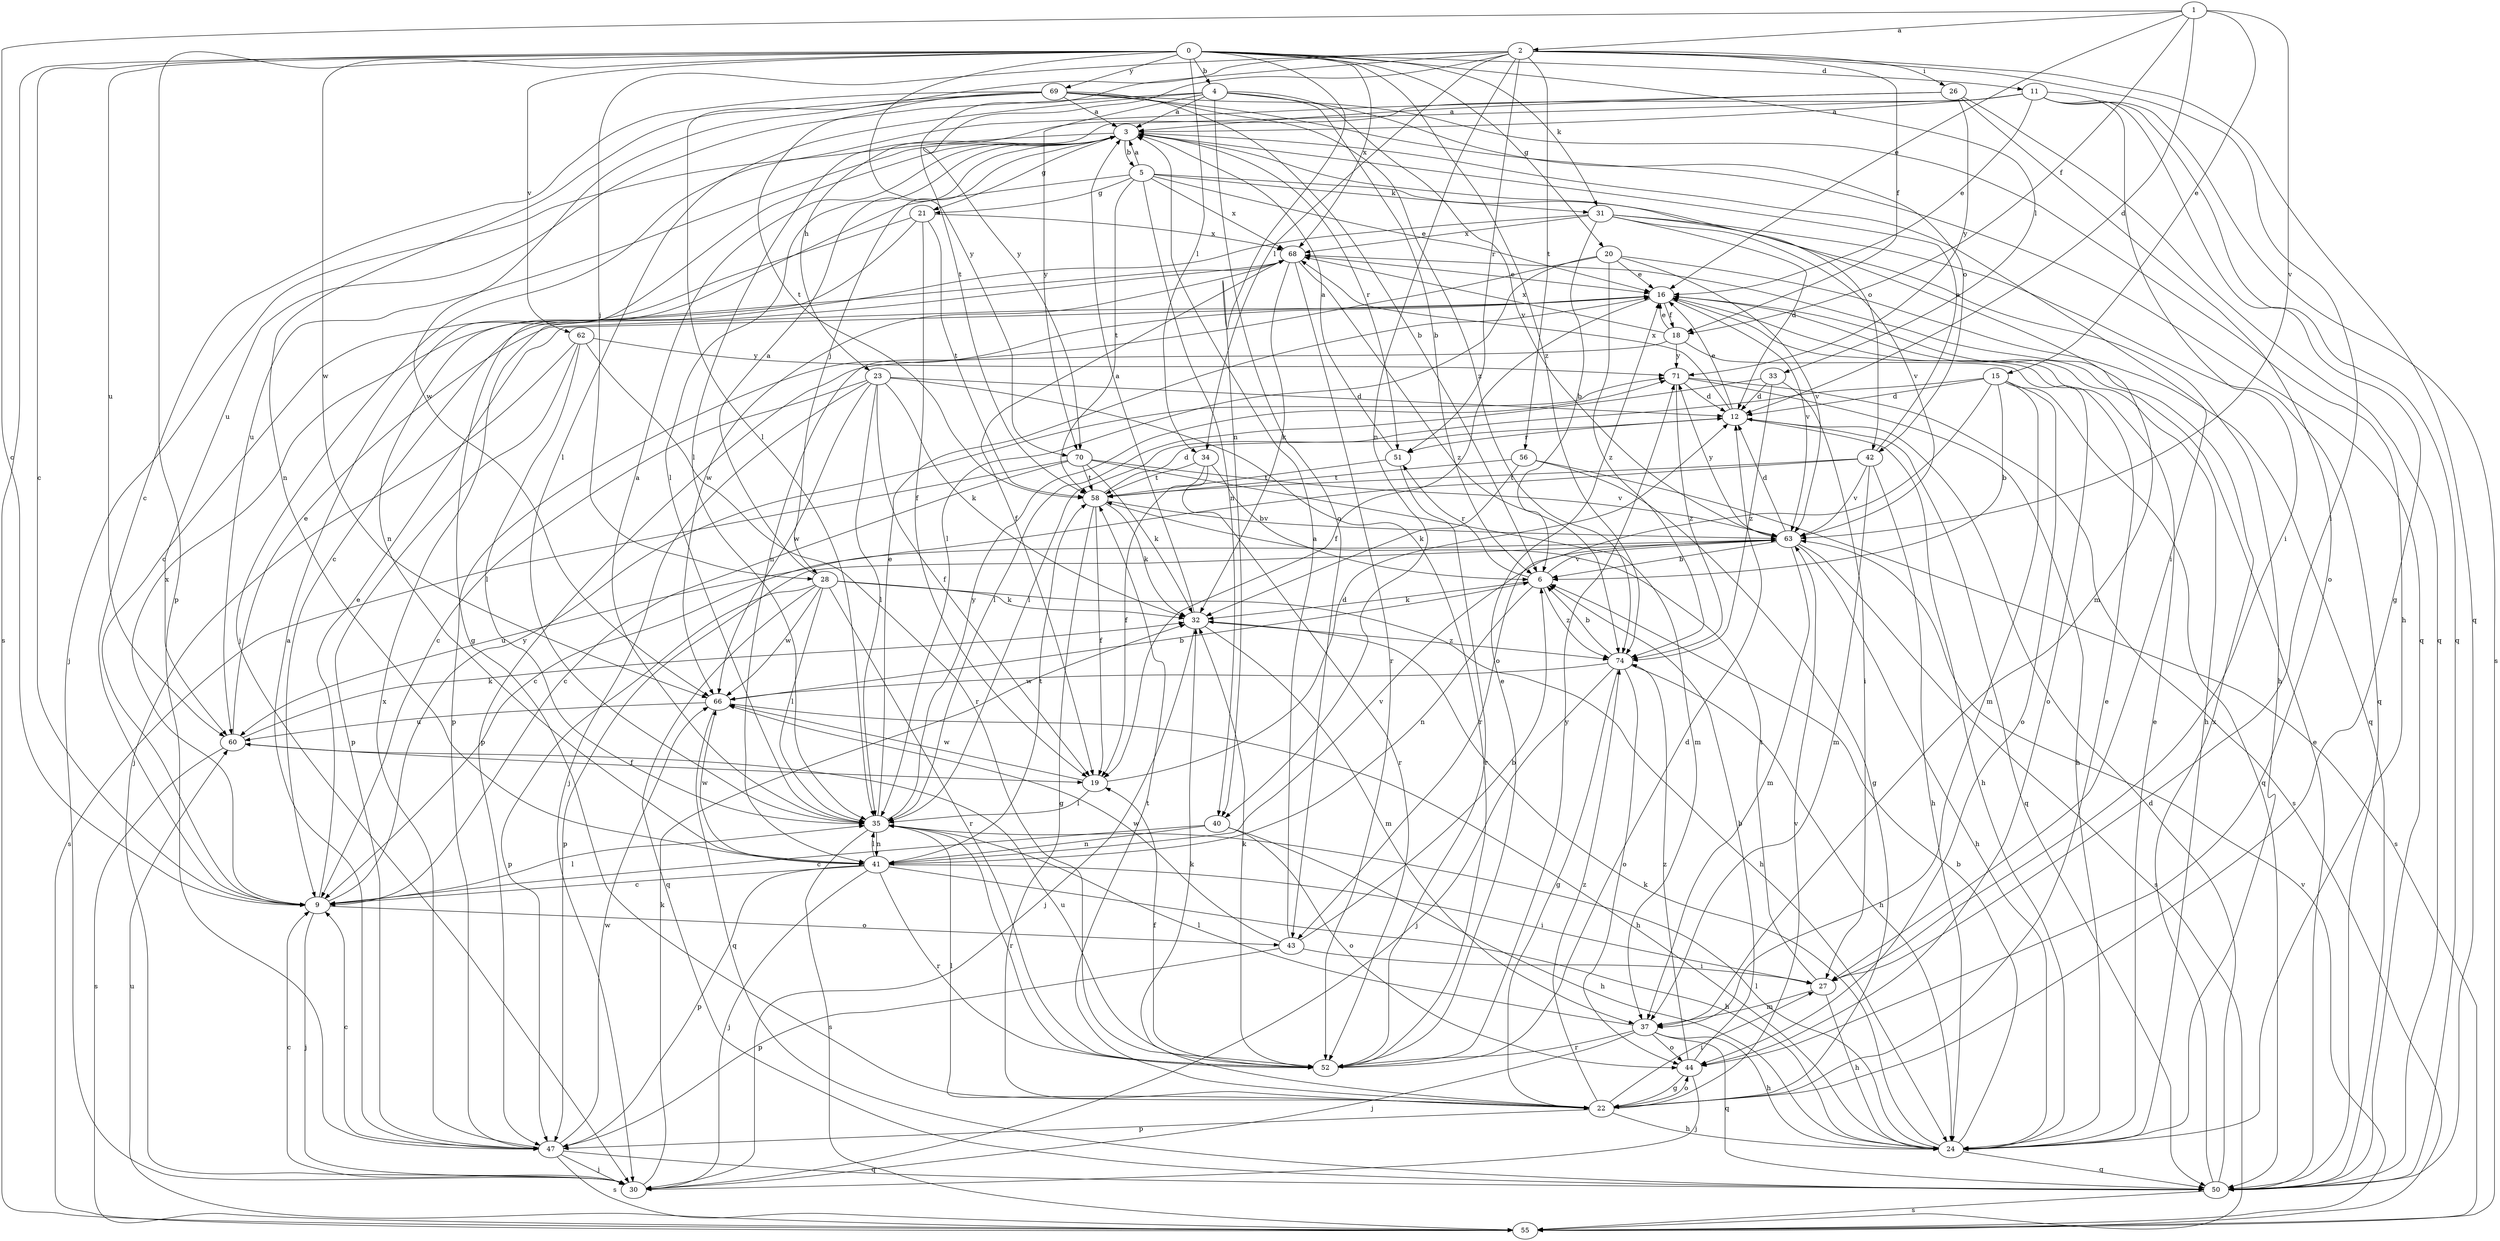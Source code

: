 strict digraph  {
0;
1;
2;
3;
4;
5;
6;
9;
11;
12;
15;
16;
18;
19;
20;
21;
22;
23;
24;
26;
27;
28;
30;
31;
32;
33;
34;
35;
37;
40;
41;
42;
43;
44;
47;
50;
51;
52;
55;
56;
58;
60;
62;
63;
66;
68;
69;
70;
71;
74;
0 -> 4  [label=b];
0 -> 9  [label=c];
0 -> 11  [label=d];
0 -> 20  [label=g];
0 -> 31  [label=k];
0 -> 33  [label=l];
0 -> 34  [label=l];
0 -> 40  [label=n];
0 -> 47  [label=p];
0 -> 55  [label=s];
0 -> 60  [label=u];
0 -> 62  [label=v];
0 -> 66  [label=w];
0 -> 68  [label=x];
0 -> 69  [label=y];
0 -> 70  [label=y];
0 -> 74  [label=z];
1 -> 2  [label=a];
1 -> 9  [label=c];
1 -> 12  [label=d];
1 -> 15  [label=e];
1 -> 16  [label=e];
1 -> 18  [label=f];
1 -> 63  [label=v];
2 -> 18  [label=f];
2 -> 26  [label=i];
2 -> 27  [label=i];
2 -> 28  [label=j];
2 -> 34  [label=l];
2 -> 35  [label=l];
2 -> 40  [label=n];
2 -> 50  [label=q];
2 -> 51  [label=r];
2 -> 56  [label=t];
2 -> 58  [label=t];
2 -> 70  [label=y];
3 -> 5  [label=b];
3 -> 21  [label=g];
3 -> 27  [label=i];
3 -> 28  [label=j];
3 -> 30  [label=j];
3 -> 35  [label=l];
3 -> 42  [label=o];
3 -> 51  [label=r];
3 -> 60  [label=u];
4 -> 3  [label=a];
4 -> 6  [label=b];
4 -> 35  [label=l];
4 -> 42  [label=o];
4 -> 43  [label=o];
4 -> 60  [label=u];
4 -> 63  [label=v];
4 -> 70  [label=y];
5 -> 3  [label=a];
5 -> 16  [label=e];
5 -> 21  [label=g];
5 -> 22  [label=g];
5 -> 31  [label=k];
5 -> 37  [label=m];
5 -> 40  [label=n];
5 -> 58  [label=t];
5 -> 68  [label=x];
6 -> 32  [label=k];
6 -> 41  [label=n];
6 -> 51  [label=r];
6 -> 63  [label=v];
6 -> 74  [label=z];
9 -> 16  [label=e];
9 -> 30  [label=j];
9 -> 35  [label=l];
9 -> 43  [label=o];
9 -> 68  [label=x];
9 -> 71  [label=y];
11 -> 3  [label=a];
11 -> 16  [label=e];
11 -> 22  [label=g];
11 -> 23  [label=h];
11 -> 27  [label=i];
11 -> 35  [label=l];
11 -> 50  [label=q];
11 -> 55  [label=s];
12 -> 16  [label=e];
12 -> 24  [label=h];
12 -> 50  [label=q];
12 -> 51  [label=r];
12 -> 68  [label=x];
15 -> 6  [label=b];
15 -> 12  [label=d];
15 -> 35  [label=l];
15 -> 37  [label=m];
15 -> 43  [label=o];
15 -> 44  [label=o];
15 -> 50  [label=q];
16 -> 18  [label=f];
16 -> 19  [label=f];
16 -> 24  [label=h];
16 -> 47  [label=p];
16 -> 63  [label=v];
18 -> 16  [label=e];
18 -> 44  [label=o];
18 -> 47  [label=p];
18 -> 68  [label=x];
18 -> 71  [label=y];
19 -> 12  [label=d];
19 -> 35  [label=l];
19 -> 66  [label=w];
20 -> 16  [label=e];
20 -> 35  [label=l];
20 -> 41  [label=n];
20 -> 50  [label=q];
20 -> 63  [label=v];
20 -> 74  [label=z];
21 -> 9  [label=c];
21 -> 19  [label=f];
21 -> 41  [label=n];
21 -> 58  [label=t];
21 -> 68  [label=x];
22 -> 16  [label=e];
22 -> 24  [label=h];
22 -> 27  [label=i];
22 -> 32  [label=k];
22 -> 35  [label=l];
22 -> 44  [label=o];
22 -> 47  [label=p];
22 -> 58  [label=t];
22 -> 63  [label=v];
22 -> 74  [label=z];
23 -> 9  [label=c];
23 -> 12  [label=d];
23 -> 19  [label=f];
23 -> 30  [label=j];
23 -> 32  [label=k];
23 -> 35  [label=l];
23 -> 52  [label=r];
23 -> 66  [label=w];
24 -> 6  [label=b];
24 -> 16  [label=e];
24 -> 32  [label=k];
24 -> 35  [label=l];
24 -> 50  [label=q];
26 -> 3  [label=a];
26 -> 30  [label=j];
26 -> 44  [label=o];
26 -> 50  [label=q];
26 -> 71  [label=y];
27 -> 24  [label=h];
27 -> 37  [label=m];
27 -> 58  [label=t];
28 -> 3  [label=a];
28 -> 24  [label=h];
28 -> 32  [label=k];
28 -> 35  [label=l];
28 -> 47  [label=p];
28 -> 50  [label=q];
28 -> 52  [label=r];
28 -> 66  [label=w];
30 -> 9  [label=c];
30 -> 32  [label=k];
31 -> 6  [label=b];
31 -> 9  [label=c];
31 -> 12  [label=d];
31 -> 24  [label=h];
31 -> 50  [label=q];
31 -> 63  [label=v];
31 -> 68  [label=x];
32 -> 3  [label=a];
32 -> 30  [label=j];
32 -> 37  [label=m];
32 -> 74  [label=z];
33 -> 12  [label=d];
33 -> 27  [label=i];
33 -> 35  [label=l];
33 -> 74  [label=z];
34 -> 6  [label=b];
34 -> 19  [label=f];
34 -> 52  [label=r];
34 -> 58  [label=t];
35 -> 3  [label=a];
35 -> 16  [label=e];
35 -> 41  [label=n];
35 -> 52  [label=r];
35 -> 55  [label=s];
35 -> 71  [label=y];
37 -> 24  [label=h];
37 -> 30  [label=j];
37 -> 35  [label=l];
37 -> 44  [label=o];
37 -> 50  [label=q];
37 -> 52  [label=r];
40 -> 9  [label=c];
40 -> 24  [label=h];
40 -> 41  [label=n];
40 -> 44  [label=o];
41 -> 9  [label=c];
41 -> 24  [label=h];
41 -> 27  [label=i];
41 -> 30  [label=j];
41 -> 35  [label=l];
41 -> 47  [label=p];
41 -> 52  [label=r];
41 -> 58  [label=t];
41 -> 63  [label=v];
41 -> 66  [label=w];
42 -> 3  [label=a];
42 -> 9  [label=c];
42 -> 24  [label=h];
42 -> 37  [label=m];
42 -> 58  [label=t];
42 -> 63  [label=v];
43 -> 3  [label=a];
43 -> 6  [label=b];
43 -> 27  [label=i];
43 -> 47  [label=p];
43 -> 66  [label=w];
44 -> 6  [label=b];
44 -> 22  [label=g];
44 -> 30  [label=j];
44 -> 74  [label=z];
47 -> 3  [label=a];
47 -> 9  [label=c];
47 -> 30  [label=j];
47 -> 50  [label=q];
47 -> 55  [label=s];
47 -> 66  [label=w];
47 -> 68  [label=x];
50 -> 12  [label=d];
50 -> 16  [label=e];
50 -> 55  [label=s];
50 -> 68  [label=x];
51 -> 3  [label=a];
51 -> 52  [label=r];
51 -> 58  [label=t];
52 -> 12  [label=d];
52 -> 16  [label=e];
52 -> 19  [label=f];
52 -> 32  [label=k];
52 -> 60  [label=u];
52 -> 71  [label=y];
55 -> 60  [label=u];
55 -> 63  [label=v];
56 -> 22  [label=g];
56 -> 32  [label=k];
56 -> 55  [label=s];
56 -> 58  [label=t];
58 -> 12  [label=d];
58 -> 19  [label=f];
58 -> 22  [label=g];
58 -> 32  [label=k];
58 -> 63  [label=v];
60 -> 16  [label=e];
60 -> 19  [label=f];
60 -> 32  [label=k];
60 -> 55  [label=s];
62 -> 30  [label=j];
62 -> 35  [label=l];
62 -> 47  [label=p];
62 -> 52  [label=r];
62 -> 71  [label=y];
63 -> 6  [label=b];
63 -> 12  [label=d];
63 -> 24  [label=h];
63 -> 37  [label=m];
63 -> 47  [label=p];
63 -> 55  [label=s];
63 -> 60  [label=u];
63 -> 71  [label=y];
66 -> 6  [label=b];
66 -> 24  [label=h];
66 -> 50  [label=q];
66 -> 60  [label=u];
68 -> 16  [label=e];
68 -> 19  [label=f];
68 -> 32  [label=k];
68 -> 52  [label=r];
68 -> 66  [label=w];
68 -> 74  [label=z];
69 -> 3  [label=a];
69 -> 6  [label=b];
69 -> 9  [label=c];
69 -> 24  [label=h];
69 -> 41  [label=n];
69 -> 50  [label=q];
69 -> 58  [label=t];
69 -> 66  [label=w];
69 -> 74  [label=z];
70 -> 9  [label=c];
70 -> 32  [label=k];
70 -> 37  [label=m];
70 -> 55  [label=s];
70 -> 58  [label=t];
70 -> 63  [label=v];
71 -> 12  [label=d];
71 -> 24  [label=h];
71 -> 55  [label=s];
71 -> 74  [label=z];
74 -> 6  [label=b];
74 -> 22  [label=g];
74 -> 24  [label=h];
74 -> 30  [label=j];
74 -> 44  [label=o];
74 -> 66  [label=w];
}
